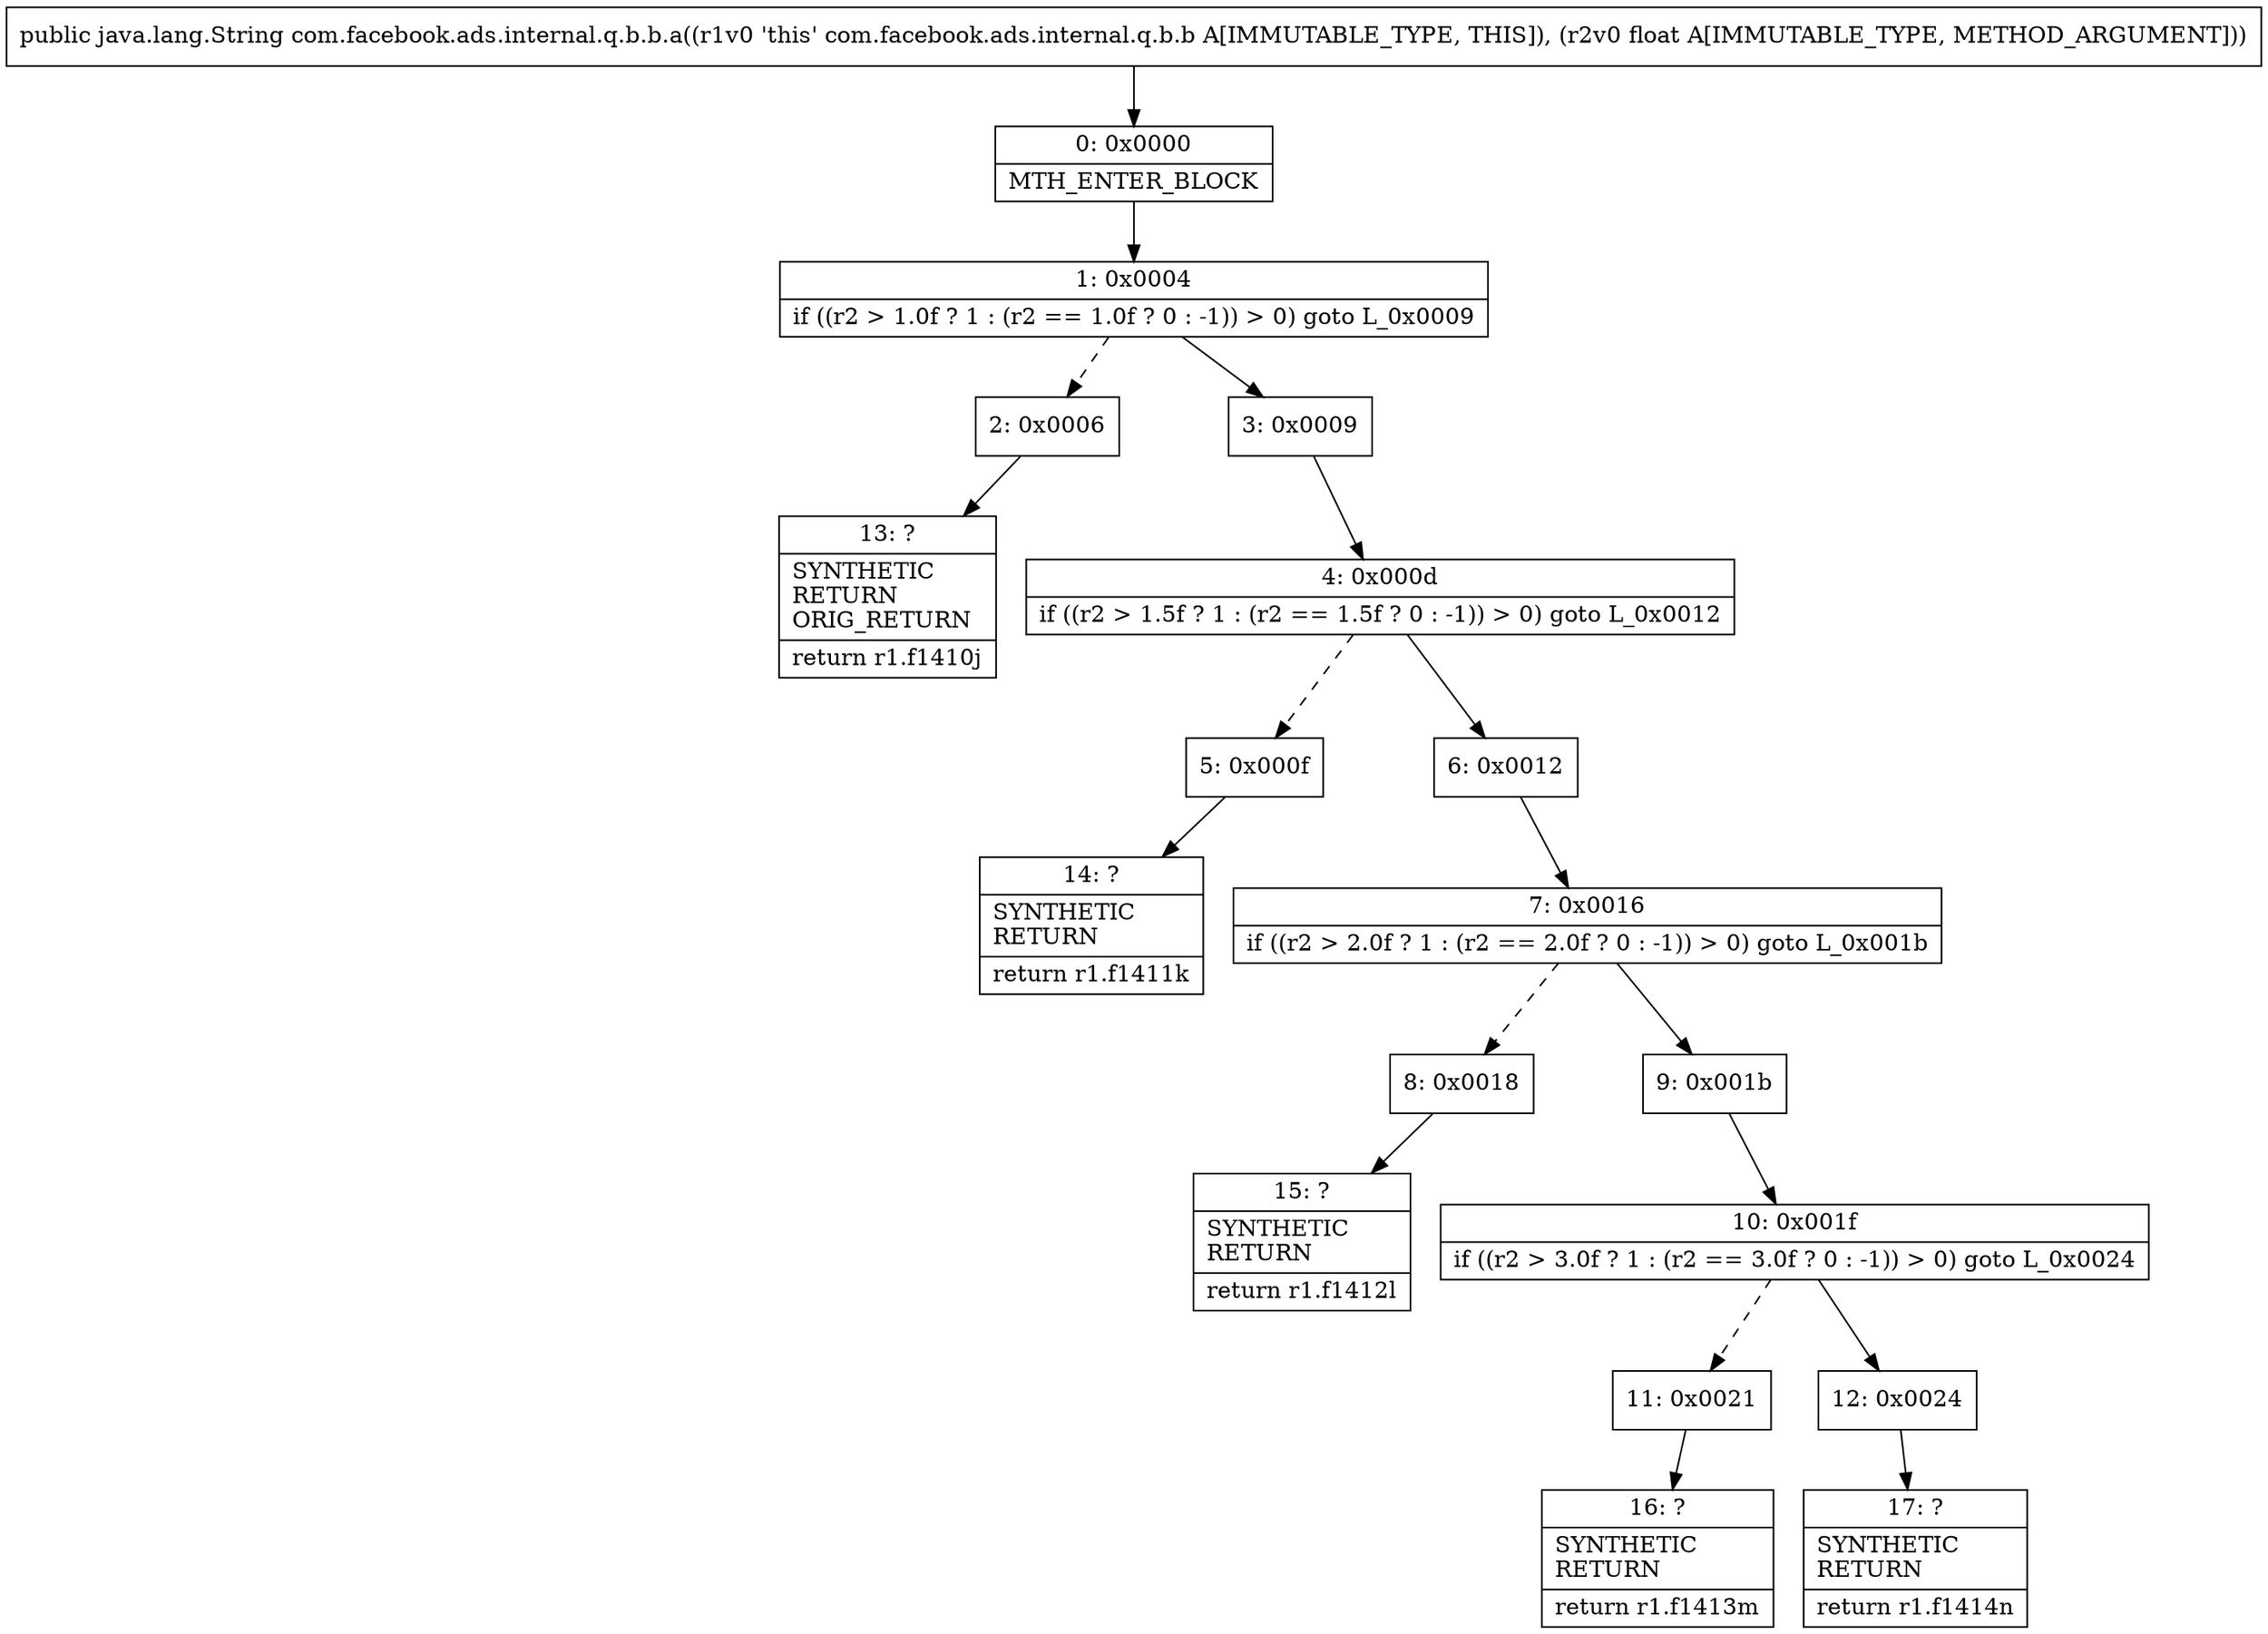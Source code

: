 digraph "CFG forcom.facebook.ads.internal.q.b.b.a(F)Ljava\/lang\/String;" {
Node_0 [shape=record,label="{0\:\ 0x0000|MTH_ENTER_BLOCK\l}"];
Node_1 [shape=record,label="{1\:\ 0x0004|if ((r2 \> 1.0f ? 1 : (r2 == 1.0f ? 0 : \-1)) \> 0) goto L_0x0009\l}"];
Node_2 [shape=record,label="{2\:\ 0x0006}"];
Node_3 [shape=record,label="{3\:\ 0x0009}"];
Node_4 [shape=record,label="{4\:\ 0x000d|if ((r2 \> 1.5f ? 1 : (r2 == 1.5f ? 0 : \-1)) \> 0) goto L_0x0012\l}"];
Node_5 [shape=record,label="{5\:\ 0x000f}"];
Node_6 [shape=record,label="{6\:\ 0x0012}"];
Node_7 [shape=record,label="{7\:\ 0x0016|if ((r2 \> 2.0f ? 1 : (r2 == 2.0f ? 0 : \-1)) \> 0) goto L_0x001b\l}"];
Node_8 [shape=record,label="{8\:\ 0x0018}"];
Node_9 [shape=record,label="{9\:\ 0x001b}"];
Node_10 [shape=record,label="{10\:\ 0x001f|if ((r2 \> 3.0f ? 1 : (r2 == 3.0f ? 0 : \-1)) \> 0) goto L_0x0024\l}"];
Node_11 [shape=record,label="{11\:\ 0x0021}"];
Node_12 [shape=record,label="{12\:\ 0x0024}"];
Node_13 [shape=record,label="{13\:\ ?|SYNTHETIC\lRETURN\lORIG_RETURN\l|return r1.f1410j\l}"];
Node_14 [shape=record,label="{14\:\ ?|SYNTHETIC\lRETURN\l|return r1.f1411k\l}"];
Node_15 [shape=record,label="{15\:\ ?|SYNTHETIC\lRETURN\l|return r1.f1412l\l}"];
Node_16 [shape=record,label="{16\:\ ?|SYNTHETIC\lRETURN\l|return r1.f1413m\l}"];
Node_17 [shape=record,label="{17\:\ ?|SYNTHETIC\lRETURN\l|return r1.f1414n\l}"];
MethodNode[shape=record,label="{public java.lang.String com.facebook.ads.internal.q.b.b.a((r1v0 'this' com.facebook.ads.internal.q.b.b A[IMMUTABLE_TYPE, THIS]), (r2v0 float A[IMMUTABLE_TYPE, METHOD_ARGUMENT])) }"];
MethodNode -> Node_0;
Node_0 -> Node_1;
Node_1 -> Node_2[style=dashed];
Node_1 -> Node_3;
Node_2 -> Node_13;
Node_3 -> Node_4;
Node_4 -> Node_5[style=dashed];
Node_4 -> Node_6;
Node_5 -> Node_14;
Node_6 -> Node_7;
Node_7 -> Node_8[style=dashed];
Node_7 -> Node_9;
Node_8 -> Node_15;
Node_9 -> Node_10;
Node_10 -> Node_11[style=dashed];
Node_10 -> Node_12;
Node_11 -> Node_16;
Node_12 -> Node_17;
}

